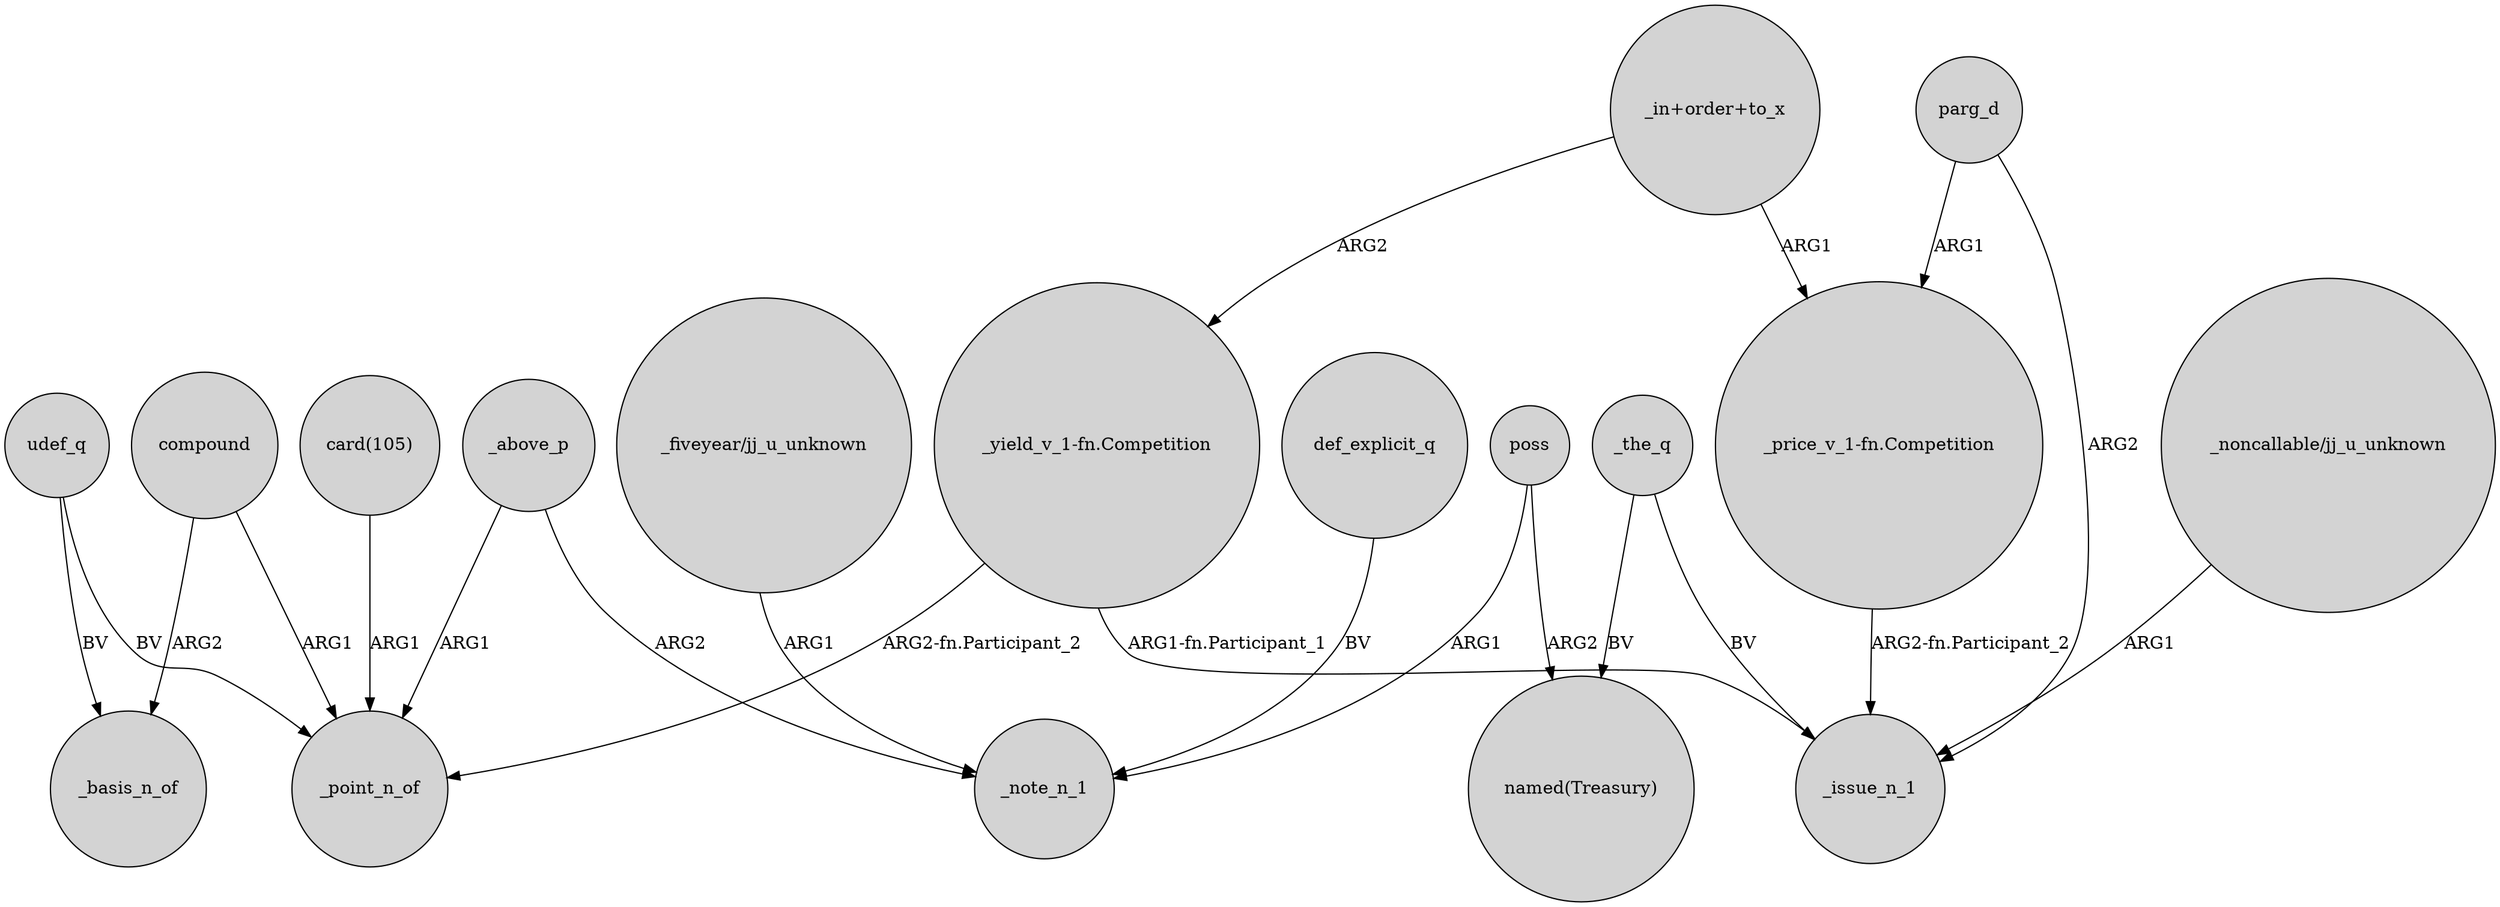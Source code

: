 digraph {
	node [shape=circle style=filled]
	"card(105)" -> _point_n_of [label=ARG1]
	"_noncallable/jj_u_unknown" -> _issue_n_1 [label=ARG1]
	udef_q -> _basis_n_of [label=BV]
	"_fiveyear/jj_u_unknown" -> _note_n_1 [label=ARG1]
	poss -> "named(Treasury)" [label=ARG2]
	_above_p -> _point_n_of [label=ARG1]
	"_price_v_1-fn.Competition" -> _issue_n_1 [label="ARG2-fn.Participant_2"]
	def_explicit_q -> _note_n_1 [label=BV]
	"_in+order+to_x" -> "_price_v_1-fn.Competition" [label=ARG1]
	"_yield_v_1-fn.Competition" -> _point_n_of [label="ARG2-fn.Participant_2"]
	"_in+order+to_x" -> "_yield_v_1-fn.Competition" [label=ARG2]
	poss -> _note_n_1 [label=ARG1]
	_above_p -> _note_n_1 [label=ARG2]
	_the_q -> "named(Treasury)" [label=BV]
	parg_d -> _issue_n_1 [label=ARG2]
	compound -> _point_n_of [label=ARG1]
	udef_q -> _point_n_of [label=BV]
	parg_d -> "_price_v_1-fn.Competition" [label=ARG1]
	"_yield_v_1-fn.Competition" -> _issue_n_1 [label="ARG1-fn.Participant_1"]
	compound -> _basis_n_of [label=ARG2]
	_the_q -> _issue_n_1 [label=BV]
}
